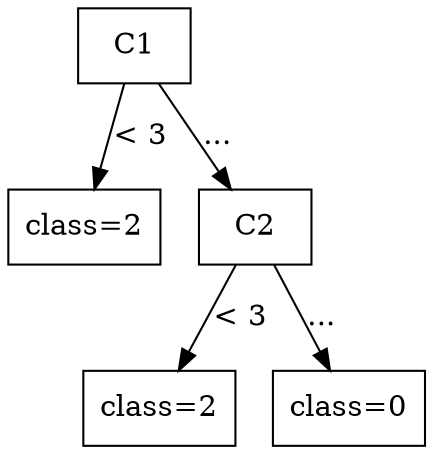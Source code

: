 digraph G {
node [shape=box];

0 [label="C1"];

1 [label="class=2"];
2 [label="C2"];

0 -> 1 [label="< 3"];
0 -> 2 [label="..."];

3 [label="class=2"];
4 [label="class=0"];

2 -> 3 [label="< 3"];
2 -> 4 [label="..."];

}